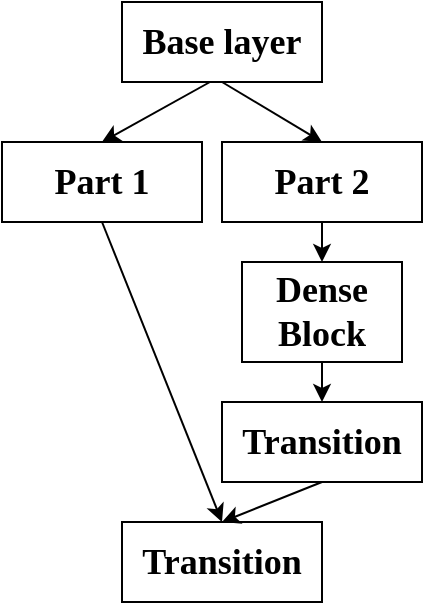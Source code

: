 <mxfile version="14.4.2" type="github">
  <diagram id="eYIgH_h2EQjEHhnaJYGx" name="第 1 页">
    <mxGraphModel dx="981" dy="552" grid="1" gridSize="10" guides="1" tooltips="1" connect="1" arrows="1" fold="1" page="1" pageScale="1" pageWidth="827" pageHeight="1169" math="0" shadow="0">
      <root>
        <mxCell id="0" />
        <mxCell id="1" parent="0" />
        <mxCell id="RYKQ9rR1VggHeiBl63JI-8" value="&lt;font size=&quot;1&quot; face=&quot;Times New Roman&quot;&gt;&lt;b style=&quot;font-size: 18px&quot;&gt;Base layer&lt;/b&gt;&lt;/font&gt;" style="rounded=0;whiteSpace=wrap;html=1;" vertex="1" parent="1">
          <mxGeometry x="410" y="100" width="100" height="40" as="geometry" />
        </mxCell>
        <mxCell id="RYKQ9rR1VggHeiBl63JI-9" value="&lt;b&gt;&lt;font face=&quot;Times New Roman&quot; style=&quot;font-size: 18px&quot;&gt;Dense Block&lt;/font&gt;&lt;/b&gt;" style="rounded=0;whiteSpace=wrap;html=1;" vertex="1" parent="1">
          <mxGeometry x="470" y="230" width="80" height="50" as="geometry" />
        </mxCell>
        <mxCell id="RYKQ9rR1VggHeiBl63JI-14" value="&lt;font face=&quot;Times New Roman&quot;&gt;&lt;span style=&quot;font-size: 18px&quot;&gt;&lt;b&gt;Transition&lt;/b&gt;&lt;/span&gt;&lt;/font&gt;" style="rounded=0;whiteSpace=wrap;html=1;" vertex="1" parent="1">
          <mxGeometry x="460" y="300" width="100" height="40" as="geometry" />
        </mxCell>
        <mxCell id="RYKQ9rR1VggHeiBl63JI-16" value="&lt;font face=&quot;Times New Roman&quot;&gt;&lt;span style=&quot;font-size: 18px&quot;&gt;&lt;b&gt;Transition&lt;/b&gt;&lt;/span&gt;&lt;/font&gt;" style="rounded=0;whiteSpace=wrap;html=1;" vertex="1" parent="1">
          <mxGeometry x="410" y="360" width="100" height="40" as="geometry" />
        </mxCell>
        <mxCell id="RYKQ9rR1VggHeiBl63JI-17" value="&lt;font face=&quot;Times New Roman&quot;&gt;&lt;span style=&quot;font-size: 18px&quot;&gt;&lt;b&gt;Part 1&lt;/b&gt;&lt;/span&gt;&lt;/font&gt;" style="rounded=0;whiteSpace=wrap;html=1;" vertex="1" parent="1">
          <mxGeometry x="350" y="170" width="100" height="40" as="geometry" />
        </mxCell>
        <mxCell id="RYKQ9rR1VggHeiBl63JI-18" value="&lt;font face=&quot;Times New Roman&quot;&gt;&lt;span style=&quot;font-size: 18px&quot;&gt;&lt;b&gt;Part 2&lt;/b&gt;&lt;/span&gt;&lt;/font&gt;" style="rounded=0;whiteSpace=wrap;html=1;" vertex="1" parent="1">
          <mxGeometry x="460" y="170" width="100" height="40" as="geometry" />
        </mxCell>
        <mxCell id="RYKQ9rR1VggHeiBl63JI-21" value="" style="endArrow=classic;html=1;entryX=0.5;entryY=0;entryDx=0;entryDy=0;" edge="1" parent="1" target="RYKQ9rR1VggHeiBl63JI-17">
          <mxGeometry width="50" height="50" relative="1" as="geometry">
            <mxPoint x="454" y="140" as="sourcePoint" />
            <mxPoint x="414" y="170" as="targetPoint" />
          </mxGeometry>
        </mxCell>
        <mxCell id="RYKQ9rR1VggHeiBl63JI-22" value="" style="endArrow=classic;html=1;entryX=0.5;entryY=0;entryDx=0;entryDy=0;" edge="1" parent="1" target="RYKQ9rR1VggHeiBl63JI-18">
          <mxGeometry width="50" height="50" relative="1" as="geometry">
            <mxPoint x="460" y="140" as="sourcePoint" />
            <mxPoint x="500" y="170" as="targetPoint" />
          </mxGeometry>
        </mxCell>
        <mxCell id="RYKQ9rR1VggHeiBl63JI-23" value="" style="endArrow=classic;html=1;" edge="1" parent="1">
          <mxGeometry width="50" height="50" relative="1" as="geometry">
            <mxPoint x="510" y="210" as="sourcePoint" />
            <mxPoint x="510" y="230" as="targetPoint" />
          </mxGeometry>
        </mxCell>
        <mxCell id="RYKQ9rR1VggHeiBl63JI-24" value="" style="endArrow=classic;html=1;" edge="1" parent="1">
          <mxGeometry width="50" height="50" relative="1" as="geometry">
            <mxPoint x="510" y="280.0" as="sourcePoint" />
            <mxPoint x="510" y="300.0" as="targetPoint" />
          </mxGeometry>
        </mxCell>
        <mxCell id="RYKQ9rR1VggHeiBl63JI-25" value="" style="endArrow=classic;html=1;entryX=0.5;entryY=0;entryDx=0;entryDy=0;" edge="1" parent="1" target="RYKQ9rR1VggHeiBl63JI-16">
          <mxGeometry width="50" height="50" relative="1" as="geometry">
            <mxPoint x="400" y="210" as="sourcePoint" />
            <mxPoint x="460" y="340" as="targetPoint" />
          </mxGeometry>
        </mxCell>
        <mxCell id="RYKQ9rR1VggHeiBl63JI-26" value="" style="endArrow=classic;html=1;" edge="1" parent="1">
          <mxGeometry width="50" height="50" relative="1" as="geometry">
            <mxPoint x="510" y="340" as="sourcePoint" />
            <mxPoint x="460" y="360" as="targetPoint" />
          </mxGeometry>
        </mxCell>
      </root>
    </mxGraphModel>
  </diagram>
</mxfile>
